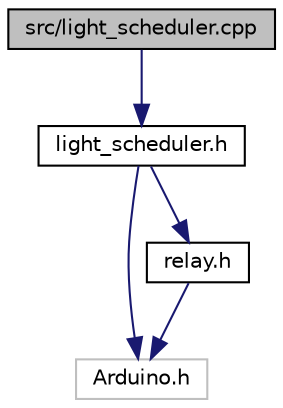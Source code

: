 digraph "src/light_scheduler.cpp"
{
 // LATEX_PDF_SIZE
  edge [fontname="Helvetica",fontsize="10",labelfontname="Helvetica",labelfontsize="10"];
  node [fontname="Helvetica",fontsize="10",shape=record];
  Node1 [label="src/light_scheduler.cpp",height=0.2,width=0.4,color="black", fillcolor="grey75", style="filled", fontcolor="black",tooltip=" "];
  Node1 -> Node2 [color="midnightblue",fontsize="10",style="solid",fontname="Helvetica"];
  Node2 [label="light_scheduler.h",height=0.2,width=0.4,color="black", fillcolor="white", style="filled",URL="$light__scheduler_8h.html",tooltip=" "];
  Node2 -> Node3 [color="midnightblue",fontsize="10",style="solid",fontname="Helvetica"];
  Node3 [label="Arduino.h",height=0.2,width=0.4,color="grey75", fillcolor="white", style="filled",tooltip=" "];
  Node2 -> Node4 [color="midnightblue",fontsize="10",style="solid",fontname="Helvetica"];
  Node4 [label="relay.h",height=0.2,width=0.4,color="black", fillcolor="white", style="filled",URL="$relay_8h.html",tooltip=" "];
  Node4 -> Node3 [color="midnightblue",fontsize="10",style="solid",fontname="Helvetica"];
}
